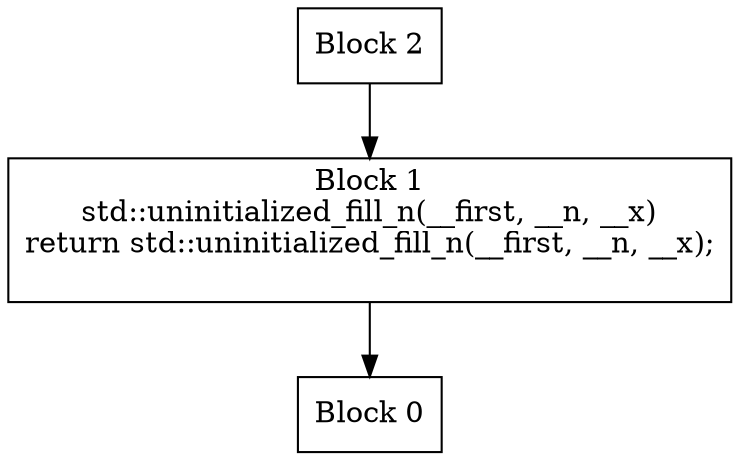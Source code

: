 digraph CFG {
  node [shape=box];
  0 [label="Block 0\n"];
  1 [label="Block 1\nstd::uninitialized_fill_n(__first, __n, __x)\nreturn std::uninitialized_fill_n(__first, __n, __x);
\n"];
  2 [label="Block 2\n"];
  1 -> 0;
  2 -> 1;
}
